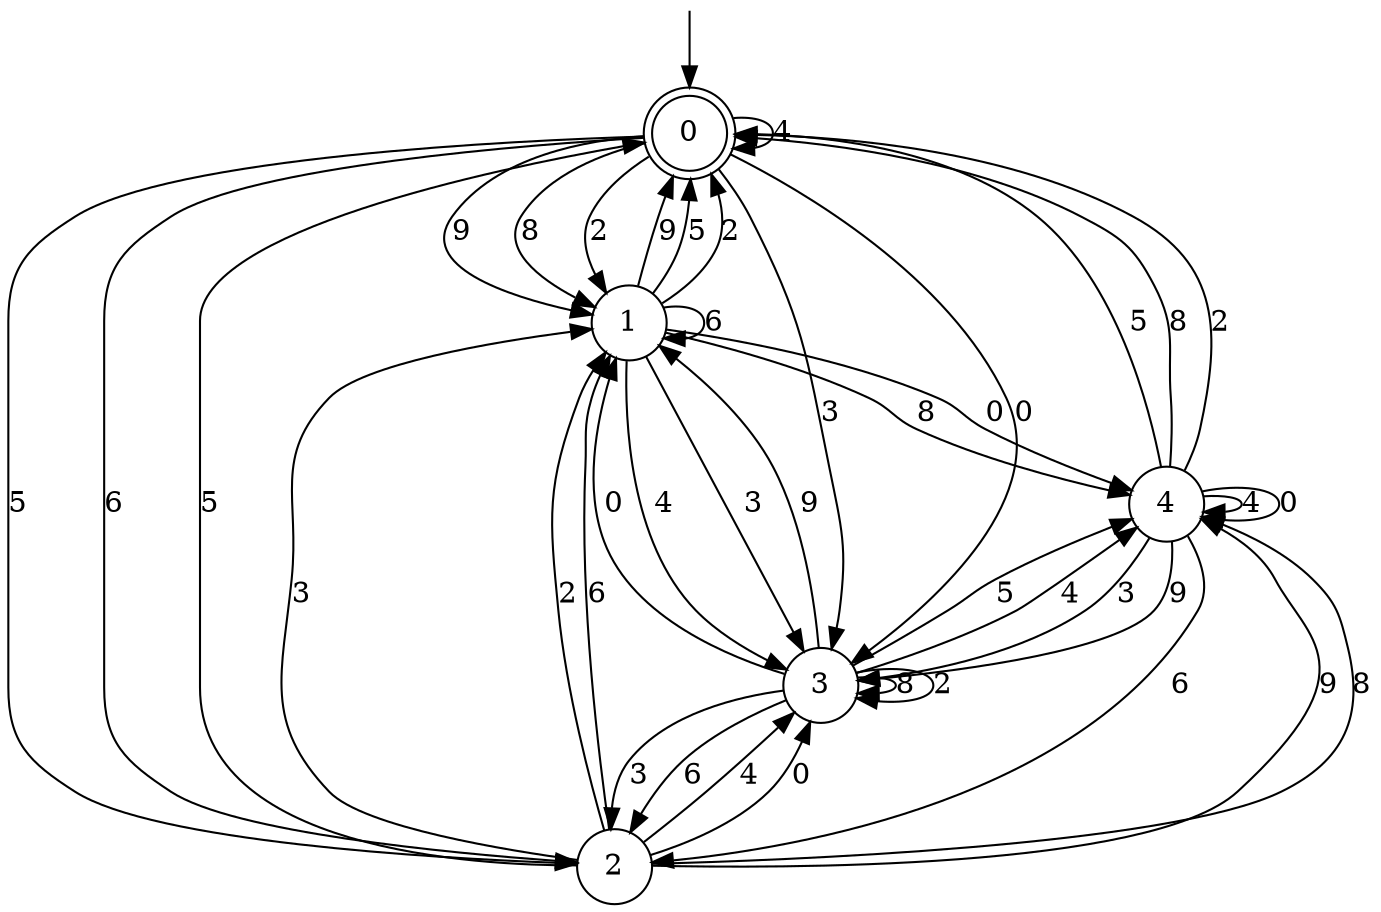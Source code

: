 digraph g {

	s0 [shape="doublecircle" label="0"];
	s1 [shape="circle" label="1"];
	s2 [shape="circle" label="2"];
	s3 [shape="circle" label="3"];
	s4 [shape="circle" label="4"];
	s0 -> s1 [label="9"];
	s0 -> s2 [label="5"];
	s0 -> s2 [label="6"];
	s0 -> s0 [label="4"];
	s0 -> s1 [label="8"];
	s0 -> s3 [label="3"];
	s0 -> s1 [label="2"];
	s0 -> s3 [label="0"];
	s1 -> s0 [label="9"];
	s1 -> s0 [label="5"];
	s1 -> s1 [label="6"];
	s1 -> s3 [label="4"];
	s1 -> s4 [label="8"];
	s1 -> s3 [label="3"];
	s1 -> s0 [label="2"];
	s1 -> s4 [label="0"];
	s2 -> s4 [label="9"];
	s2 -> s0 [label="5"];
	s2 -> s1 [label="6"];
	s2 -> s3 [label="4"];
	s2 -> s4 [label="8"];
	s2 -> s1 [label="3"];
	s2 -> s1 [label="2"];
	s2 -> s3 [label="0"];
	s3 -> s1 [label="9"];
	s3 -> s4 [label="5"];
	s3 -> s2 [label="6"];
	s3 -> s4 [label="4"];
	s3 -> s3 [label="8"];
	s3 -> s2 [label="3"];
	s3 -> s3 [label="2"];
	s3 -> s1 [label="0"];
	s4 -> s3 [label="9"];
	s4 -> s0 [label="5"];
	s4 -> s2 [label="6"];
	s4 -> s4 [label="4"];
	s4 -> s0 [label="8"];
	s4 -> s3 [label="3"];
	s4 -> s0 [label="2"];
	s4 -> s4 [label="0"];

__start0 [label="" shape="none" width="0" height="0"];
__start0 -> s0;

}
